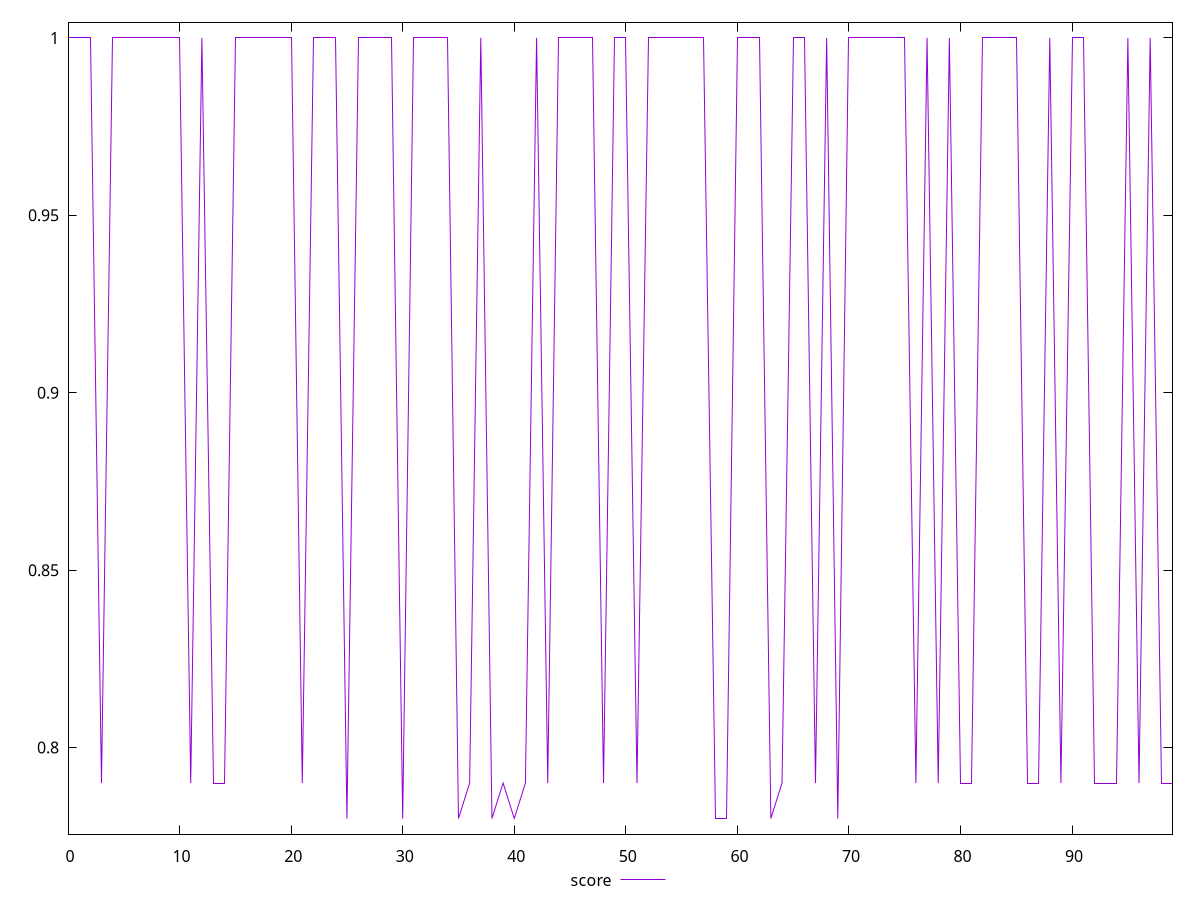 reset

$score <<EOF
0 1
1 1
2 1
3 0.79
4 1
5 1
6 1
7 1
8 1
9 1
10 1
11 0.79
12 1
13 0.79
14 0.79
15 1
16 1
17 1
18 1
19 1
20 1
21 0.79
22 1
23 1
24 1
25 0.78
26 1
27 1
28 1
29 1
30 0.78
31 1
32 1
33 1
34 1
35 0.78
36 0.79
37 1
38 0.78
39 0.79
40 0.78
41 0.79
42 1
43 0.79
44 1
45 1
46 1
47 1
48 0.79
49 1
50 1
51 0.79
52 1
53 1
54 1
55 1
56 1
57 1
58 0.78
59 0.78
60 1
61 1
62 1
63 0.78
64 0.79
65 1
66 1
67 0.79
68 1
69 0.78
70 1
71 1
72 1
73 1
74 1
75 1
76 0.79
77 1
78 0.79
79 1
80 0.79
81 0.79
82 1
83 1
84 1
85 1
86 0.79
87 0.79
88 1
89 0.79
90 1
91 1
92 0.79
93 0.79
94 0.79
95 1
96 0.79
97 1
98 0.79
99 0.79
EOF

set key outside below
set xrange [0:99]
set yrange [0.7756000000000001:1.0044]
set trange [0.7756000000000001:1.0044]
set terminal svg size 640, 500 enhanced background rgb 'white'
set output "reports/report_00032_2021-02-25T10-28-15.087Z/cumulative-layout-shift/samples/agenda/score/values.svg"

plot $score title "score" with line

reset
